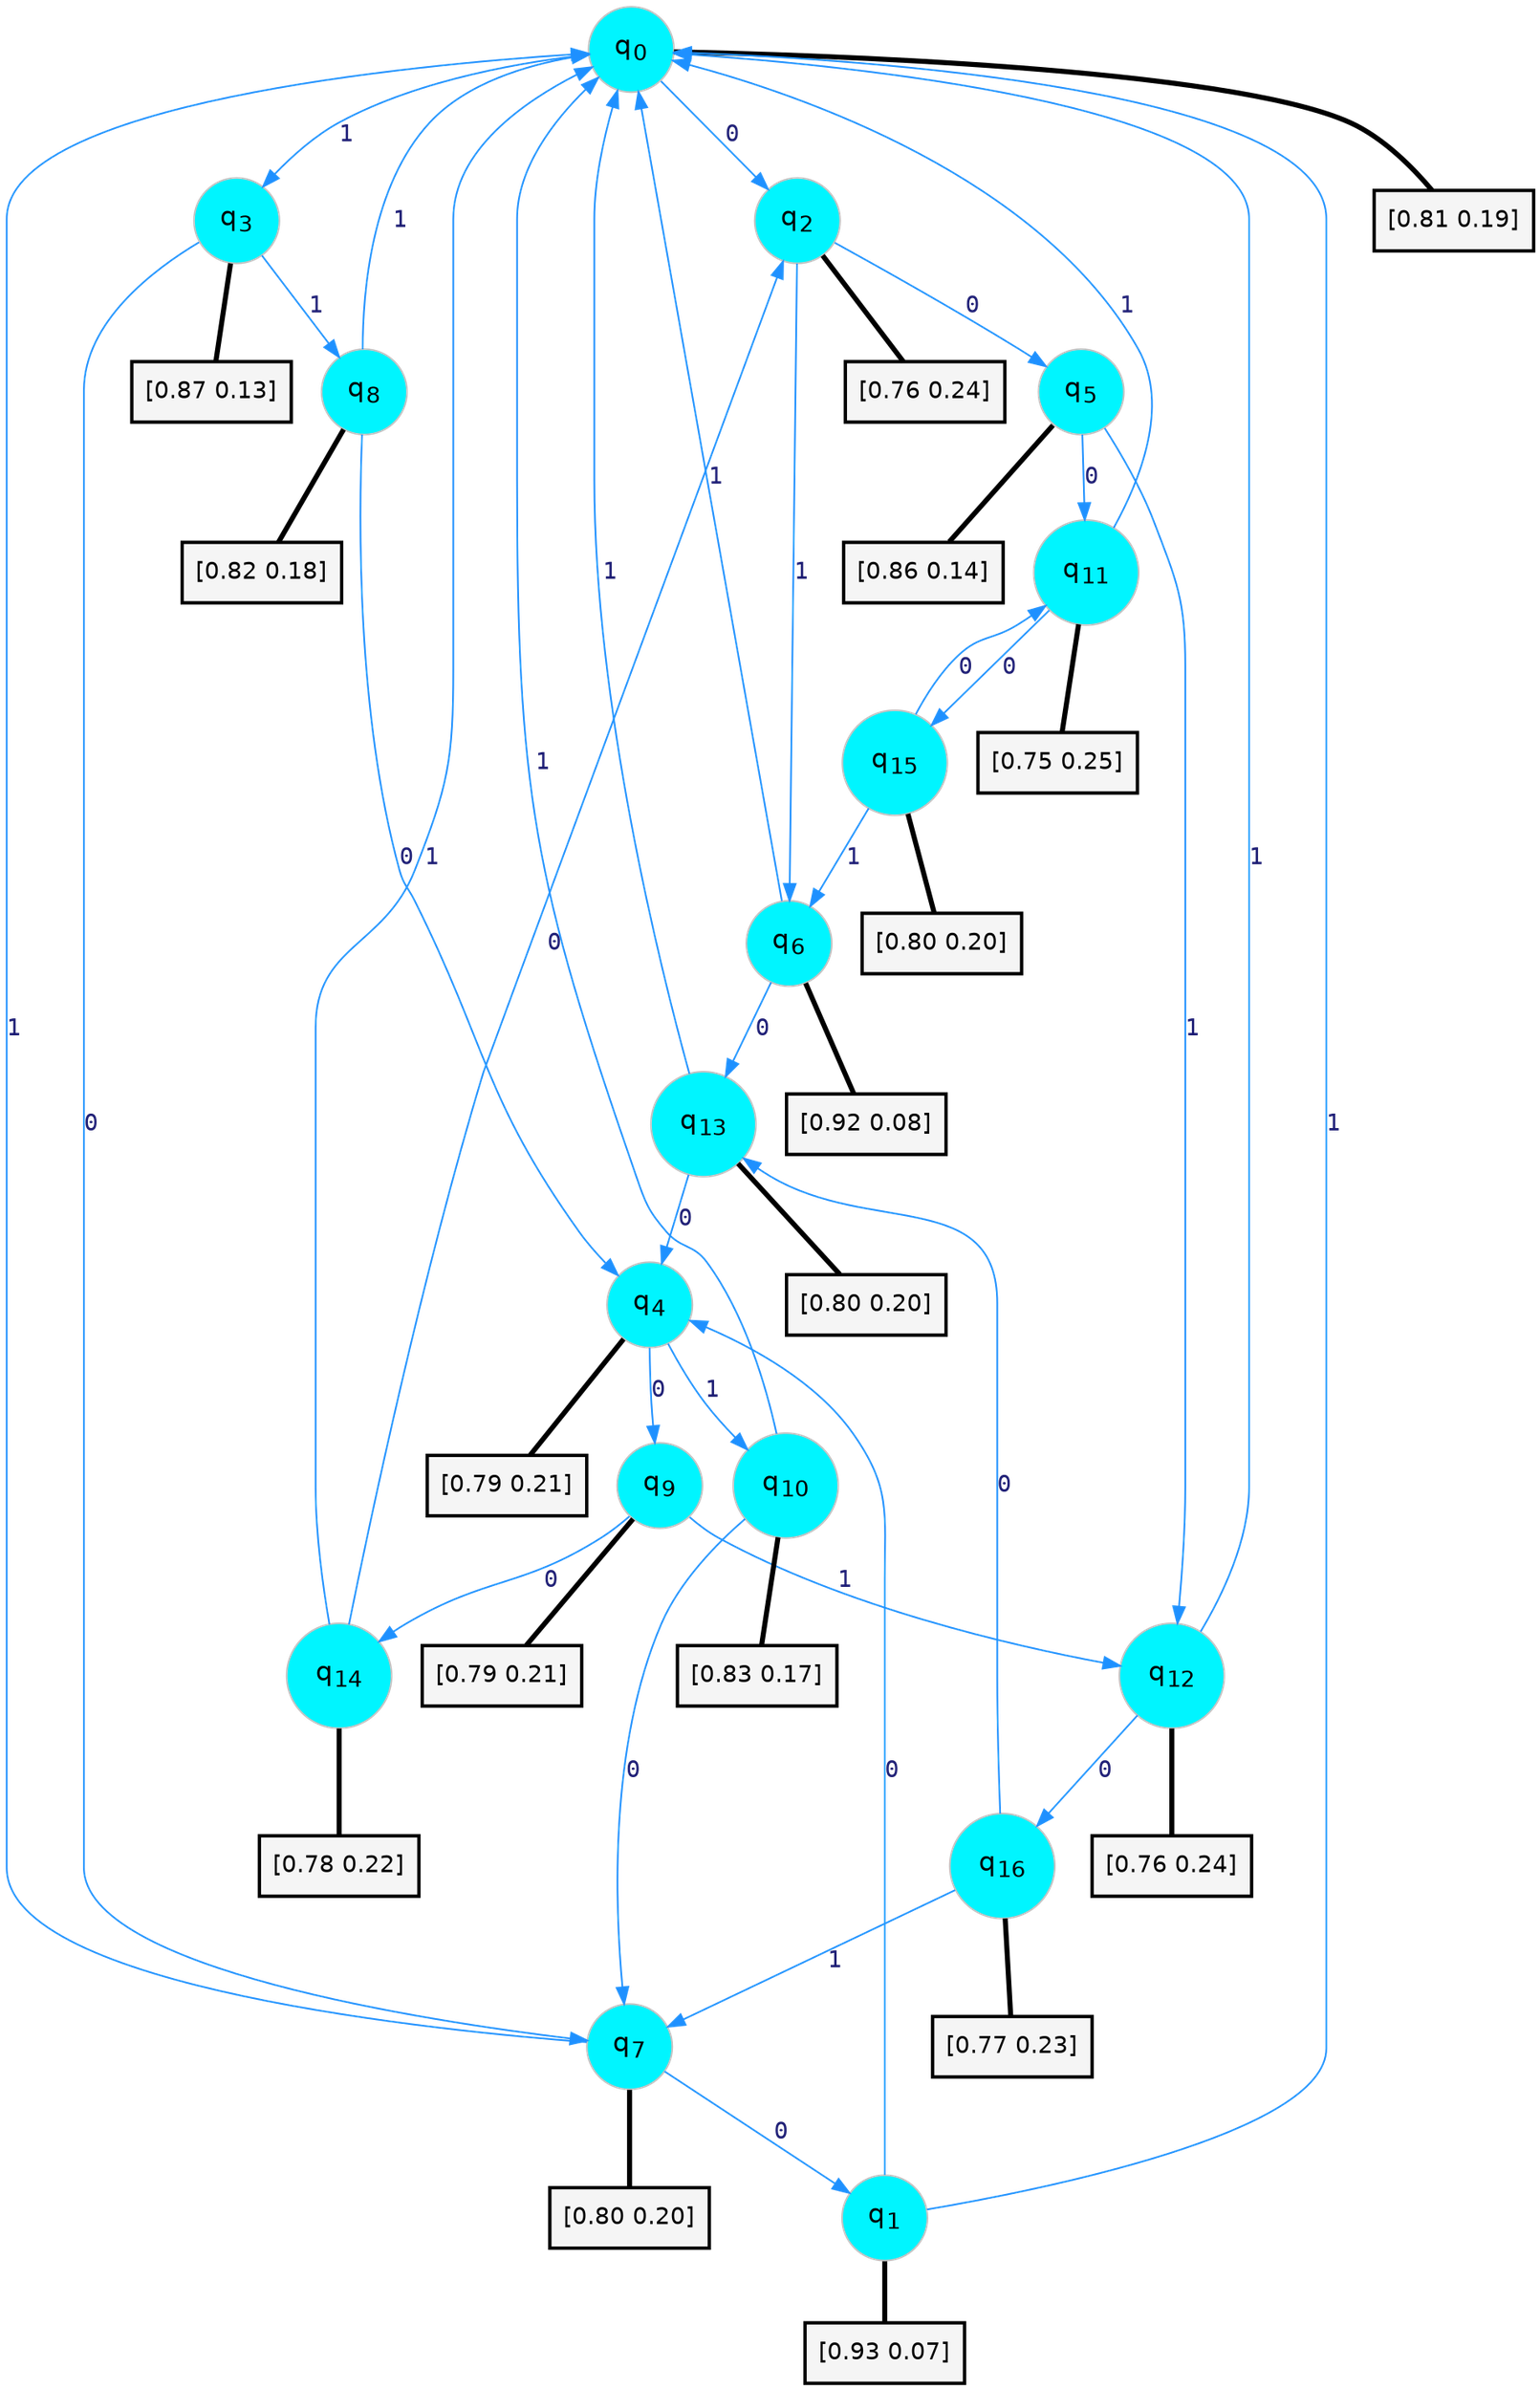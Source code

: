 digraph G {
graph [
bgcolor=transparent, dpi=300, rankdir=TD, size="40,25"];
node [
color=gray, fillcolor=turquoise1, fontcolor=black, fontname=Helvetica, fontsize=16, fontweight=bold, shape=circle, style=filled];
edge [
arrowsize=1, color=dodgerblue1, fontcolor=midnightblue, fontname=courier, fontweight=bold, penwidth=1, style=solid, weight=20];
0[label=<q<SUB>0</SUB>>];
1[label=<q<SUB>1</SUB>>];
2[label=<q<SUB>2</SUB>>];
3[label=<q<SUB>3</SUB>>];
4[label=<q<SUB>4</SUB>>];
5[label=<q<SUB>5</SUB>>];
6[label=<q<SUB>6</SUB>>];
7[label=<q<SUB>7</SUB>>];
8[label=<q<SUB>8</SUB>>];
9[label=<q<SUB>9</SUB>>];
10[label=<q<SUB>10</SUB>>];
11[label=<q<SUB>11</SUB>>];
12[label=<q<SUB>12</SUB>>];
13[label=<q<SUB>13</SUB>>];
14[label=<q<SUB>14</SUB>>];
15[label=<q<SUB>15</SUB>>];
16[label=<q<SUB>16</SUB>>];
17[label="[0.81 0.19]", shape=box,fontcolor=black, fontname=Helvetica, fontsize=14, penwidth=2, fillcolor=whitesmoke,color=black];
18[label="[0.93 0.07]", shape=box,fontcolor=black, fontname=Helvetica, fontsize=14, penwidth=2, fillcolor=whitesmoke,color=black];
19[label="[0.76 0.24]", shape=box,fontcolor=black, fontname=Helvetica, fontsize=14, penwidth=2, fillcolor=whitesmoke,color=black];
20[label="[0.87 0.13]", shape=box,fontcolor=black, fontname=Helvetica, fontsize=14, penwidth=2, fillcolor=whitesmoke,color=black];
21[label="[0.79 0.21]", shape=box,fontcolor=black, fontname=Helvetica, fontsize=14, penwidth=2, fillcolor=whitesmoke,color=black];
22[label="[0.86 0.14]", shape=box,fontcolor=black, fontname=Helvetica, fontsize=14, penwidth=2, fillcolor=whitesmoke,color=black];
23[label="[0.92 0.08]", shape=box,fontcolor=black, fontname=Helvetica, fontsize=14, penwidth=2, fillcolor=whitesmoke,color=black];
24[label="[0.80 0.20]", shape=box,fontcolor=black, fontname=Helvetica, fontsize=14, penwidth=2, fillcolor=whitesmoke,color=black];
25[label="[0.82 0.18]", shape=box,fontcolor=black, fontname=Helvetica, fontsize=14, penwidth=2, fillcolor=whitesmoke,color=black];
26[label="[0.79 0.21]", shape=box,fontcolor=black, fontname=Helvetica, fontsize=14, penwidth=2, fillcolor=whitesmoke,color=black];
27[label="[0.83 0.17]", shape=box,fontcolor=black, fontname=Helvetica, fontsize=14, penwidth=2, fillcolor=whitesmoke,color=black];
28[label="[0.75 0.25]", shape=box,fontcolor=black, fontname=Helvetica, fontsize=14, penwidth=2, fillcolor=whitesmoke,color=black];
29[label="[0.76 0.24]", shape=box,fontcolor=black, fontname=Helvetica, fontsize=14, penwidth=2, fillcolor=whitesmoke,color=black];
30[label="[0.80 0.20]", shape=box,fontcolor=black, fontname=Helvetica, fontsize=14, penwidth=2, fillcolor=whitesmoke,color=black];
31[label="[0.78 0.22]", shape=box,fontcolor=black, fontname=Helvetica, fontsize=14, penwidth=2, fillcolor=whitesmoke,color=black];
32[label="[0.80 0.20]", shape=box,fontcolor=black, fontname=Helvetica, fontsize=14, penwidth=2, fillcolor=whitesmoke,color=black];
33[label="[0.77 0.23]", shape=box,fontcolor=black, fontname=Helvetica, fontsize=14, penwidth=2, fillcolor=whitesmoke,color=black];
0->2 [label=0];
0->3 [label=1];
0->17 [arrowhead=none, penwidth=3,color=black];
1->4 [label=0];
1->0 [label=1];
1->18 [arrowhead=none, penwidth=3,color=black];
2->5 [label=0];
2->6 [label=1];
2->19 [arrowhead=none, penwidth=3,color=black];
3->7 [label=0];
3->8 [label=1];
3->20 [arrowhead=none, penwidth=3,color=black];
4->9 [label=0];
4->10 [label=1];
4->21 [arrowhead=none, penwidth=3,color=black];
5->11 [label=0];
5->12 [label=1];
5->22 [arrowhead=none, penwidth=3,color=black];
6->13 [label=0];
6->0 [label=1];
6->23 [arrowhead=none, penwidth=3,color=black];
7->1 [label=0];
7->0 [label=1];
7->24 [arrowhead=none, penwidth=3,color=black];
8->4 [label=0];
8->0 [label=1];
8->25 [arrowhead=none, penwidth=3,color=black];
9->14 [label=0];
9->12 [label=1];
9->26 [arrowhead=none, penwidth=3,color=black];
10->7 [label=0];
10->0 [label=1];
10->27 [arrowhead=none, penwidth=3,color=black];
11->15 [label=0];
11->0 [label=1];
11->28 [arrowhead=none, penwidth=3,color=black];
12->16 [label=0];
12->0 [label=1];
12->29 [arrowhead=none, penwidth=3,color=black];
13->4 [label=0];
13->0 [label=1];
13->30 [arrowhead=none, penwidth=3,color=black];
14->2 [label=0];
14->0 [label=1];
14->31 [arrowhead=none, penwidth=3,color=black];
15->11 [label=0];
15->6 [label=1];
15->32 [arrowhead=none, penwidth=3,color=black];
16->13 [label=0];
16->7 [label=1];
16->33 [arrowhead=none, penwidth=3,color=black];
}
